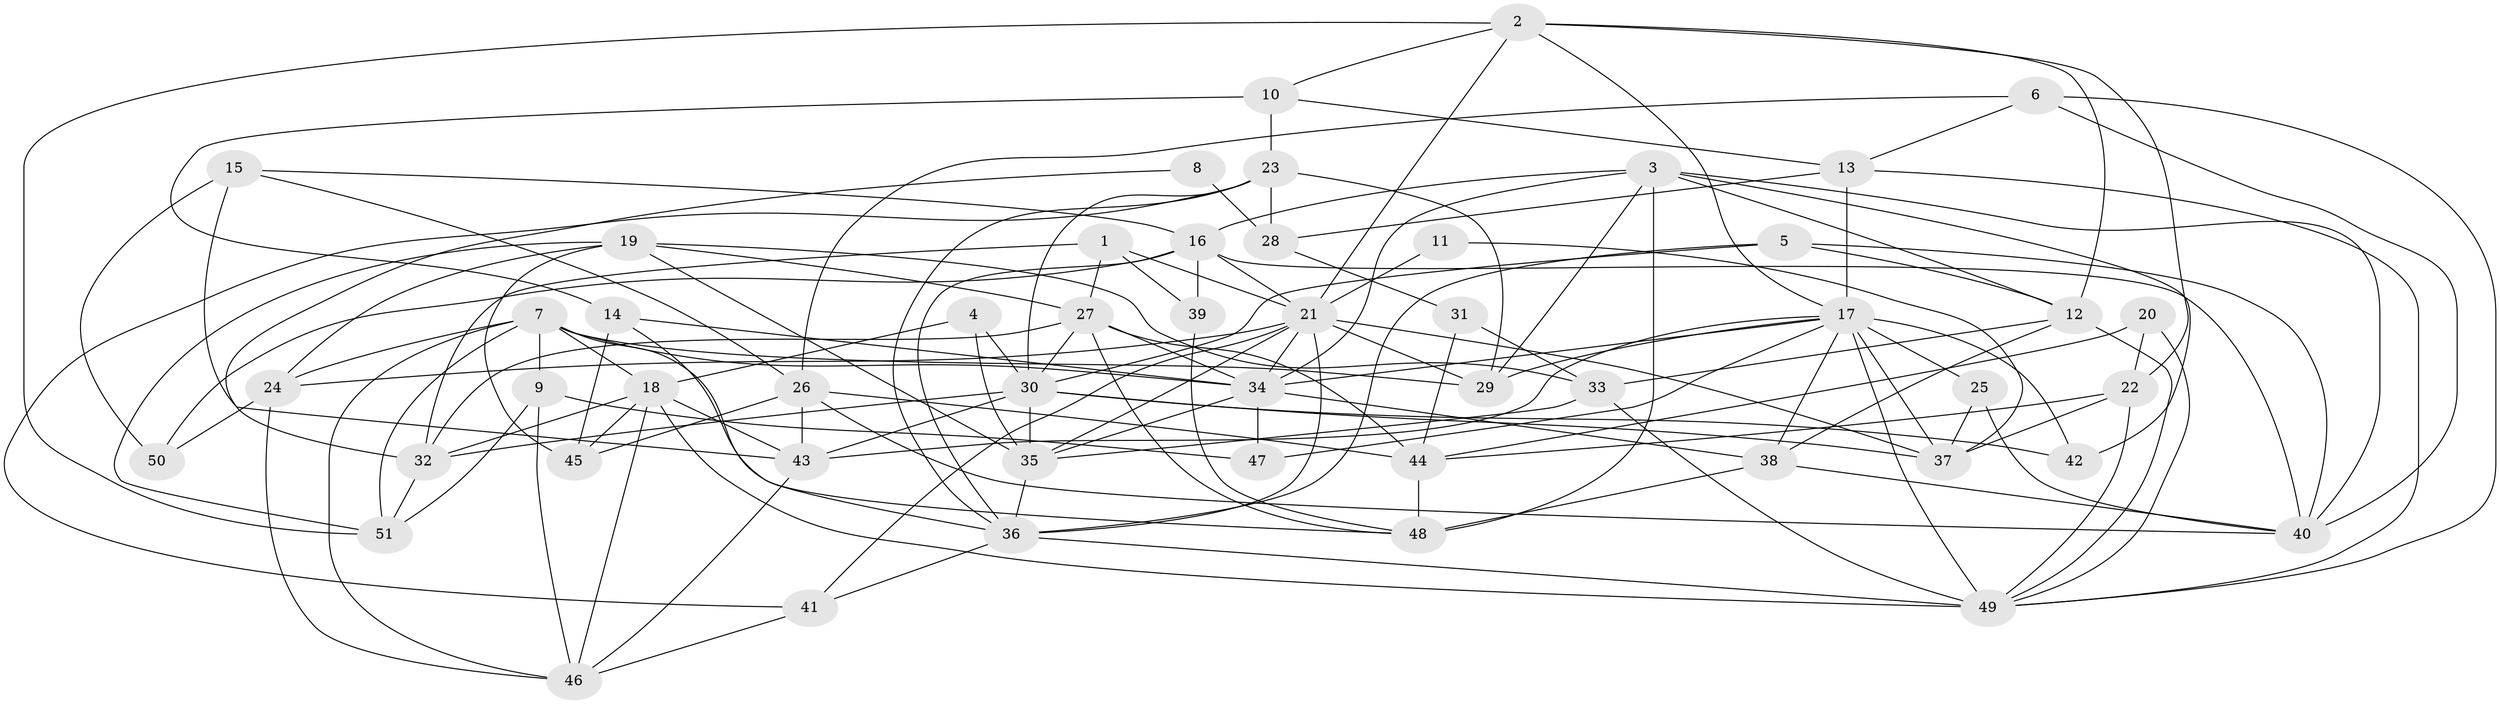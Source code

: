 // original degree distribution, {3: 0.3069306930693069, 4: 0.25742574257425743, 5: 0.1485148514851485, 6: 0.06930693069306931, 2: 0.13861386138613863, 7: 0.039603960396039604, 10: 0.009900990099009901, 8: 0.0297029702970297}
// Generated by graph-tools (version 1.1) at 2025/02/03/09/25 03:02:02]
// undirected, 51 vertices, 138 edges
graph export_dot {
graph [start="1"]
  node [color=gray90,style=filled];
  1;
  2;
  3;
  4;
  5;
  6;
  7;
  8;
  9;
  10;
  11;
  12;
  13;
  14;
  15;
  16;
  17;
  18;
  19;
  20;
  21;
  22;
  23;
  24;
  25;
  26;
  27;
  28;
  29;
  30;
  31;
  32;
  33;
  34;
  35;
  36;
  37;
  38;
  39;
  40;
  41;
  42;
  43;
  44;
  45;
  46;
  47;
  48;
  49;
  50;
  51;
  1 -- 21 [weight=1.0];
  1 -- 27 [weight=1.0];
  1 -- 32 [weight=1.0];
  1 -- 39 [weight=1.0];
  2 -- 10 [weight=1.0];
  2 -- 12 [weight=1.0];
  2 -- 17 [weight=1.0];
  2 -- 21 [weight=1.0];
  2 -- 22 [weight=1.0];
  2 -- 51 [weight=1.0];
  3 -- 12 [weight=1.0];
  3 -- 16 [weight=1.0];
  3 -- 29 [weight=1.0];
  3 -- 34 [weight=1.0];
  3 -- 40 [weight=1.0];
  3 -- 42 [weight=1.0];
  3 -- 48 [weight=1.0];
  4 -- 18 [weight=1.0];
  4 -- 30 [weight=1.0];
  4 -- 35 [weight=1.0];
  5 -- 12 [weight=1.0];
  5 -- 30 [weight=1.0];
  5 -- 36 [weight=1.0];
  5 -- 40 [weight=1.0];
  6 -- 13 [weight=1.0];
  6 -- 26 [weight=1.0];
  6 -- 40 [weight=1.0];
  6 -- 49 [weight=1.0];
  7 -- 9 [weight=1.0];
  7 -- 18 [weight=1.0];
  7 -- 24 [weight=1.0];
  7 -- 29 [weight=2.0];
  7 -- 34 [weight=1.0];
  7 -- 46 [weight=2.0];
  7 -- 48 [weight=1.0];
  7 -- 51 [weight=1.0];
  8 -- 28 [weight=2.0];
  8 -- 32 [weight=1.0];
  9 -- 46 [weight=1.0];
  9 -- 47 [weight=1.0];
  9 -- 51 [weight=1.0];
  10 -- 13 [weight=1.0];
  10 -- 14 [weight=1.0];
  10 -- 23 [weight=1.0];
  11 -- 21 [weight=1.0];
  11 -- 37 [weight=1.0];
  12 -- 33 [weight=1.0];
  12 -- 38 [weight=1.0];
  12 -- 49 [weight=1.0];
  13 -- 17 [weight=1.0];
  13 -- 28 [weight=1.0];
  13 -- 49 [weight=1.0];
  14 -- 34 [weight=2.0];
  14 -- 36 [weight=1.0];
  14 -- 45 [weight=1.0];
  15 -- 16 [weight=1.0];
  15 -- 26 [weight=1.0];
  15 -- 43 [weight=1.0];
  15 -- 50 [weight=2.0];
  16 -- 21 [weight=2.0];
  16 -- 36 [weight=1.0];
  16 -- 39 [weight=1.0];
  16 -- 40 [weight=1.0];
  16 -- 50 [weight=1.0];
  17 -- 25 [weight=2.0];
  17 -- 29 [weight=1.0];
  17 -- 34 [weight=1.0];
  17 -- 37 [weight=1.0];
  17 -- 38 [weight=1.0];
  17 -- 42 [weight=2.0];
  17 -- 43 [weight=1.0];
  17 -- 47 [weight=1.0];
  17 -- 49 [weight=2.0];
  18 -- 32 [weight=1.0];
  18 -- 43 [weight=1.0];
  18 -- 45 [weight=1.0];
  18 -- 46 [weight=1.0];
  18 -- 49 [weight=1.0];
  19 -- 24 [weight=1.0];
  19 -- 27 [weight=1.0];
  19 -- 33 [weight=1.0];
  19 -- 35 [weight=1.0];
  19 -- 45 [weight=1.0];
  19 -- 51 [weight=1.0];
  20 -- 22 [weight=1.0];
  20 -- 44 [weight=1.0];
  20 -- 49 [weight=1.0];
  21 -- 24 [weight=1.0];
  21 -- 29 [weight=1.0];
  21 -- 34 [weight=1.0];
  21 -- 35 [weight=1.0];
  21 -- 36 [weight=1.0];
  21 -- 37 [weight=1.0];
  21 -- 41 [weight=1.0];
  22 -- 37 [weight=1.0];
  22 -- 44 [weight=1.0];
  22 -- 49 [weight=1.0];
  23 -- 28 [weight=1.0];
  23 -- 29 [weight=1.0];
  23 -- 30 [weight=1.0];
  23 -- 36 [weight=1.0];
  23 -- 41 [weight=1.0];
  24 -- 46 [weight=1.0];
  24 -- 50 [weight=1.0];
  25 -- 37 [weight=1.0];
  25 -- 40 [weight=1.0];
  26 -- 40 [weight=1.0];
  26 -- 43 [weight=1.0];
  26 -- 44 [weight=1.0];
  26 -- 45 [weight=1.0];
  27 -- 30 [weight=1.0];
  27 -- 32 [weight=1.0];
  27 -- 34 [weight=1.0];
  27 -- 44 [weight=1.0];
  27 -- 48 [weight=1.0];
  28 -- 31 [weight=1.0];
  30 -- 32 [weight=1.0];
  30 -- 35 [weight=1.0];
  30 -- 37 [weight=1.0];
  30 -- 42 [weight=1.0];
  30 -- 43 [weight=2.0];
  31 -- 33 [weight=1.0];
  31 -- 44 [weight=1.0];
  32 -- 51 [weight=1.0];
  33 -- 35 [weight=1.0];
  33 -- 49 [weight=1.0];
  34 -- 35 [weight=1.0];
  34 -- 38 [weight=1.0];
  34 -- 47 [weight=1.0];
  35 -- 36 [weight=1.0];
  36 -- 41 [weight=1.0];
  36 -- 49 [weight=1.0];
  38 -- 40 [weight=1.0];
  38 -- 48 [weight=1.0];
  39 -- 48 [weight=1.0];
  41 -- 46 [weight=1.0];
  43 -- 46 [weight=2.0];
  44 -- 48 [weight=2.0];
}
